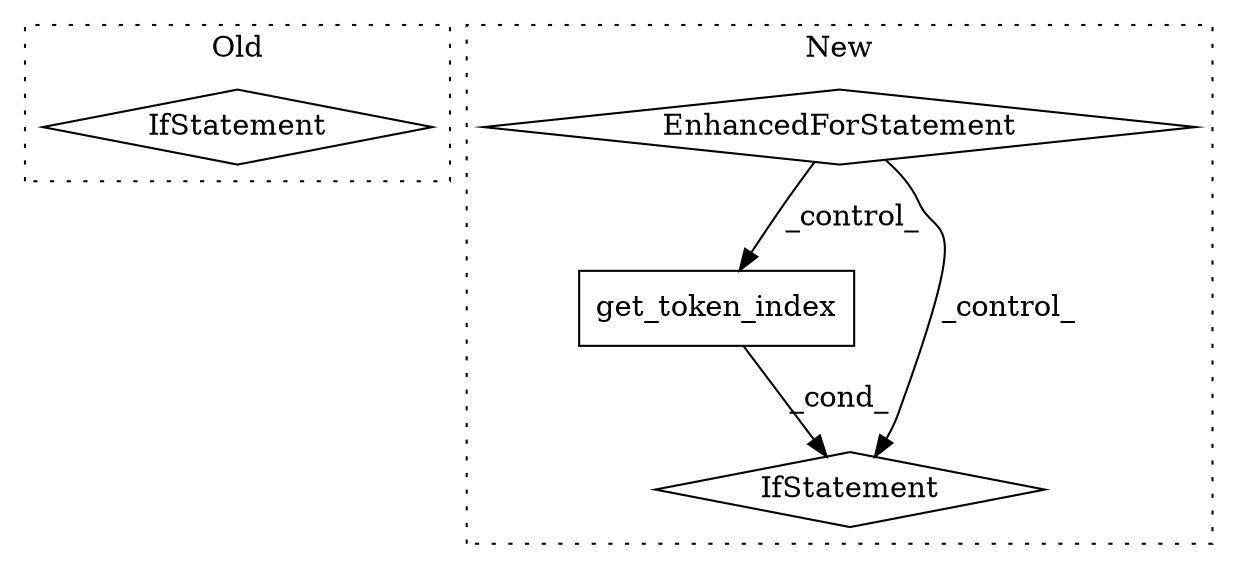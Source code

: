 digraph G {
subgraph cluster0 {
1 [label="IfStatement" a="25" s="10654,10708" l="4,2" shape="diamond"];
label = "Old";
style="dotted";
}
subgraph cluster1 {
2 [label="get_token_index" a="32" s="10085,10105" l="16,1" shape="box"];
3 [label="IfStatement" a="25" s="10116,10134" l="4,2" shape="diamond"];
4 [label="EnhancedForStatement" a="70" s="9928,10005" l="57,2" shape="diamond"];
label = "New";
style="dotted";
}
2 -> 3 [label="_cond_"];
4 -> 3 [label="_control_"];
4 -> 2 [label="_control_"];
}